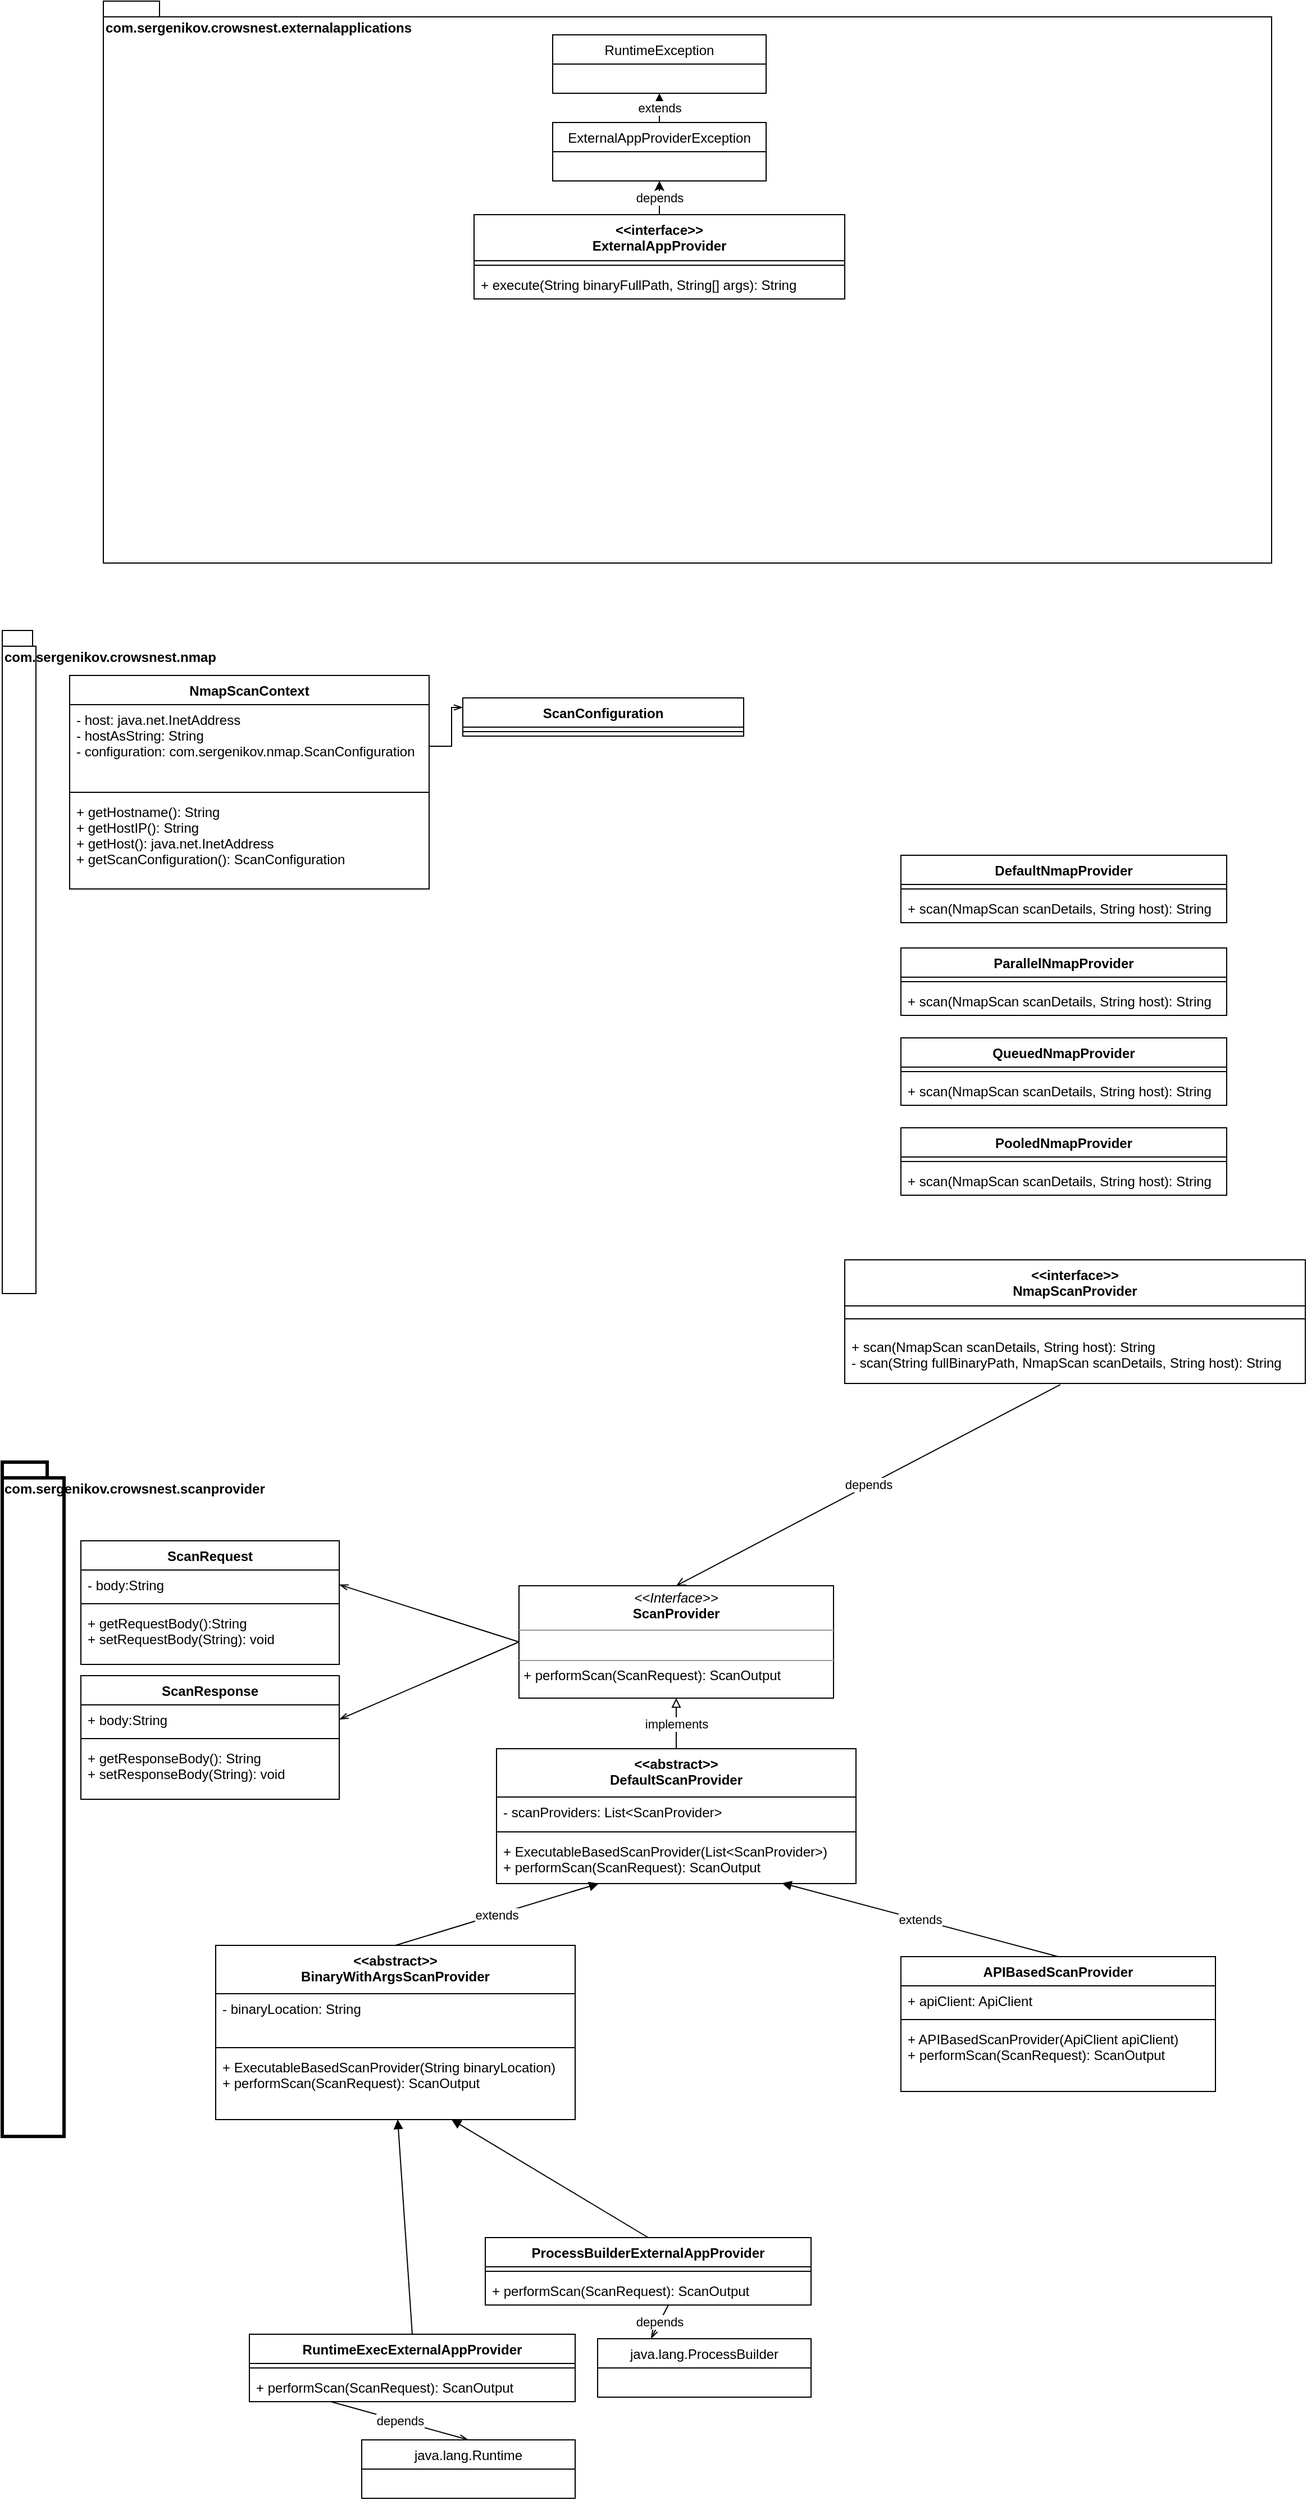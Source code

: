 <mxfile version="12.4.9" type="github">
  <diagram id="Y3RxO3wo1RpEfnBcbCYj" name="Page-1">
    <mxGraphModel dx="2272" dy="1774" grid="1" gridSize="10" guides="1" tooltips="1" connect="1" arrows="1" fold="1" page="1" pageScale="1" pageWidth="850" pageHeight="1100" math="0" shadow="0">
      <root>
        <mxCell id="0"/>
        <mxCell id="1" parent="0"/>
        <mxCell id="76jtfl0mmbRfyjx8TMZe-75" value="com.sergenikov.crowsnest.scanprovider" style="shape=folder;fontStyle=1;spacingTop=10;tabWidth=40;tabHeight=14;tabPosition=left;html=1;align=left;verticalAlign=top;fillColor=#ffffff;gradientColor=none;strokeColor=#000000;strokeWidth=3;" parent="1" vertex="1">
          <mxGeometry x="-510" y="1250" width="55" height="600" as="geometry"/>
        </mxCell>
        <mxCell id="76jtfl0mmbRfyjx8TMZe-11" value="com.sergenikov.crowsnest.nmap" style="shape=folder;fontStyle=1;spacingTop=10;tabWidth=40;tabHeight=14;tabPosition=left;html=1;verticalAlign=top;align=left;" parent="1" vertex="1">
          <mxGeometry x="-510" y="510" width="30" height="590" as="geometry"/>
        </mxCell>
        <mxCell id="76jtfl0mmbRfyjx8TMZe-10" value="com.sergenikov.crowsnest.externalapplications" style="shape=folder;fontStyle=1;spacingTop=10;tabWidth=40;tabHeight=14;tabPosition=left;html=1;verticalAlign=top;align=left;" parent="1" vertex="1">
          <mxGeometry x="-420" y="-50" width="1040" height="500" as="geometry"/>
        </mxCell>
        <mxCell id="76jtfl0mmbRfyjx8TMZe-15" value="depends" style="edgeStyle=orthogonalEdgeStyle;rounded=0;orthogonalLoop=1;jettySize=auto;html=1;exitX=0.5;exitY=0;exitDx=0;exitDy=0;entryX=0.5;entryY=1;entryDx=0;entryDy=0;" parent="1" source="wkFrcLbjLtGa8KK6znvB-7" target="wkFrcLbjLtGa8KK6znvB-16" edge="1">
          <mxGeometry relative="1" as="geometry"/>
        </mxCell>
        <mxCell id="wkFrcLbjLtGa8KK6znvB-7" value="&lt;&lt;interface&gt;&gt;&#xa;ExternalAppProvider" style="swimlane;fontStyle=1;align=center;verticalAlign=top;childLayout=stackLayout;horizontal=1;startSize=41;horizontalStack=0;resizeParent=1;resizeParentMax=0;resizeLast=0;collapsible=1;marginBottom=0;" parent="1" vertex="1">
          <mxGeometry x="-90" y="140" width="330" height="75" as="geometry">
            <mxRectangle x="40" y="60" width="150" height="30" as="alternateBounds"/>
          </mxGeometry>
        </mxCell>
        <mxCell id="wkFrcLbjLtGa8KK6znvB-9" value="" style="line;strokeWidth=1;fillColor=none;align=left;verticalAlign=middle;spacingTop=-1;spacingLeft=3;spacingRight=3;rotatable=0;labelPosition=right;points=[];portConstraint=eastwest;" parent="wkFrcLbjLtGa8KK6znvB-7" vertex="1">
          <mxGeometry y="41" width="330" height="8" as="geometry"/>
        </mxCell>
        <mxCell id="wkFrcLbjLtGa8KK6znvB-10" value="+ execute(String binaryFullPath, String[] args): String" style="text;strokeColor=none;fillColor=none;align=left;verticalAlign=top;spacingLeft=4;spacingRight=4;overflow=hidden;rotatable=0;points=[[0,0.5],[1,0.5]];portConstraint=eastwest;" parent="wkFrcLbjLtGa8KK6znvB-7" vertex="1">
          <mxGeometry y="49" width="330" height="26" as="geometry"/>
        </mxCell>
        <mxCell id="76jtfl0mmbRfyjx8TMZe-22" value="extends" style="edgeStyle=orthogonalEdgeStyle;rounded=0;orthogonalLoop=1;jettySize=auto;html=1;exitX=0.5;exitY=0;exitDx=0;exitDy=0;entryX=0.5;entryY=1;entryDx=0;entryDy=0;endArrow=block;endFill=1;" parent="1" source="wkFrcLbjLtGa8KK6znvB-16" target="76jtfl0mmbRfyjx8TMZe-21" edge="1">
          <mxGeometry relative="1" as="geometry"/>
        </mxCell>
        <mxCell id="wkFrcLbjLtGa8KK6znvB-16" value="ExternalAppProviderException" style="swimlane;fontStyle=0;childLayout=stackLayout;horizontal=1;startSize=26;fillColor=none;horizontalStack=0;resizeParent=1;resizeParentMax=0;resizeLast=0;collapsible=1;marginBottom=0;" parent="1" vertex="1">
          <mxGeometry x="-20" y="58" width="190" height="52" as="geometry"/>
        </mxCell>
        <mxCell id="BNnFlW0df30Jd2aM4DEa-10" style="edgeStyle=none;rounded=0;orthogonalLoop=1;jettySize=auto;html=1;exitX=0.5;exitY=0;exitDx=0;exitDy=0;endArrow=block;endFill=1;" edge="1" parent="1" source="wkFrcLbjLtGa8KK6znvB-21" target="76jtfl0mmbRfyjx8TMZe-61">
          <mxGeometry relative="1" as="geometry"/>
        </mxCell>
        <mxCell id="wkFrcLbjLtGa8KK6znvB-21" value="RuntimeExecExternalAppProvider" style="swimlane;fontStyle=1;align=center;verticalAlign=top;childLayout=stackLayout;horizontal=1;startSize=26;horizontalStack=0;resizeParent=1;resizeParentMax=0;resizeLast=0;collapsible=1;marginBottom=0;" parent="1" vertex="1">
          <mxGeometry x="-290" y="2026" width="290" height="60" as="geometry"/>
        </mxCell>
        <mxCell id="wkFrcLbjLtGa8KK6znvB-23" value="" style="line;strokeWidth=1;fillColor=none;align=left;verticalAlign=middle;spacingTop=-1;spacingLeft=3;spacingRight=3;rotatable=0;labelPosition=right;points=[];portConstraint=eastwest;" parent="wkFrcLbjLtGa8KK6znvB-21" vertex="1">
          <mxGeometry y="26" width="290" height="8" as="geometry"/>
        </mxCell>
        <mxCell id="wkFrcLbjLtGa8KK6znvB-24" value="+ performScan(ScanRequest): ScanOutput" style="text;strokeColor=none;fillColor=none;align=left;verticalAlign=top;spacingLeft=4;spacingRight=4;overflow=hidden;rotatable=0;points=[[0,0.5],[1,0.5]];portConstraint=eastwest;" parent="wkFrcLbjLtGa8KK6znvB-21" vertex="1">
          <mxGeometry y="34" width="290" height="26" as="geometry"/>
        </mxCell>
        <mxCell id="76jtfl0mmbRfyjx8TMZe-82" value="depends" style="edgeStyle=none;rounded=0;orthogonalLoop=1;jettySize=auto;html=1;exitX=0.5;exitY=0;exitDx=0;exitDy=0;entryX=0.25;entryY=1;entryDx=0;entryDy=0;endArrow=none;endFill=0;strokeWidth=1;startArrow=openThin;startFill=0;" parent="1" source="wkFrcLbjLtGa8KK6znvB-32" target="wkFrcLbjLtGa8KK6znvB-21" edge="1">
          <mxGeometry relative="1" as="geometry"/>
        </mxCell>
        <mxCell id="wkFrcLbjLtGa8KK6znvB-32" value="java.lang.Runtime" style="swimlane;fontStyle=0;childLayout=stackLayout;horizontal=1;startSize=26;fillColor=none;horizontalStack=0;resizeParent=1;resizeParentMax=0;resizeLast=0;collapsible=1;marginBottom=0;" parent="1" vertex="1">
          <mxGeometry x="-190" y="2120" width="190" height="52" as="geometry"/>
        </mxCell>
        <mxCell id="wkFrcLbjLtGa8KK6znvB-41" value="&lt;&lt;interface&gt;&gt;&#xa;NmapScanProvider" style="swimlane;fontStyle=1;align=center;verticalAlign=top;childLayout=stackLayout;horizontal=1;startSize=41;horizontalStack=0;resizeParent=1;resizeParentMax=0;resizeLast=0;collapsible=1;marginBottom=0;" parent="1" vertex="1">
          <mxGeometry x="240" y="1070" width="410" height="110" as="geometry">
            <mxRectangle x="40" y="60" width="150" height="30" as="alternateBounds"/>
          </mxGeometry>
        </mxCell>
        <mxCell id="wkFrcLbjLtGa8KK6znvB-42" value="" style="line;strokeWidth=1;fillColor=none;align=left;verticalAlign=middle;spacingTop=-1;spacingLeft=3;spacingRight=3;rotatable=0;labelPosition=right;points=[];portConstraint=eastwest;" parent="wkFrcLbjLtGa8KK6znvB-41" vertex="1">
          <mxGeometry y="41" width="410" height="23" as="geometry"/>
        </mxCell>
        <mxCell id="wkFrcLbjLtGa8KK6znvB-43" value="+ scan(NmapScan scanDetails, String host): String&#xa;- scan(String fullBinaryPath, NmapScan scanDetails, String host): String" style="text;strokeColor=none;fillColor=none;align=left;verticalAlign=top;spacingLeft=4;spacingRight=4;overflow=hidden;rotatable=0;points=[[0,0.5],[1,0.5]];portConstraint=eastwest;" parent="wkFrcLbjLtGa8KK6znvB-41" vertex="1">
          <mxGeometry y="64" width="410" height="46" as="geometry"/>
        </mxCell>
        <mxCell id="wkFrcLbjLtGa8KK6znvB-44" value="DefaultNmapProvider" style="swimlane;fontStyle=1;align=center;verticalAlign=top;childLayout=stackLayout;horizontal=1;startSize=26;horizontalStack=0;resizeParent=1;resizeParentMax=0;resizeLast=0;collapsible=1;marginBottom=0;" parent="1" vertex="1">
          <mxGeometry x="290" y="710" width="290" height="60" as="geometry"/>
        </mxCell>
        <mxCell id="wkFrcLbjLtGa8KK6znvB-45" value="" style="line;strokeWidth=1;fillColor=none;align=left;verticalAlign=middle;spacingTop=-1;spacingLeft=3;spacingRight=3;rotatable=0;labelPosition=right;points=[];portConstraint=eastwest;" parent="wkFrcLbjLtGa8KK6znvB-44" vertex="1">
          <mxGeometry y="26" width="290" height="8" as="geometry"/>
        </mxCell>
        <mxCell id="wkFrcLbjLtGa8KK6znvB-46" value="+ scan(NmapScan scanDetails, String host): String" style="text;strokeColor=none;fillColor=none;align=left;verticalAlign=top;spacingLeft=4;spacingRight=4;overflow=hidden;rotatable=0;points=[[0,0.5],[1,0.5]];portConstraint=eastwest;" parent="wkFrcLbjLtGa8KK6znvB-44" vertex="1">
          <mxGeometry y="34" width="290" height="26" as="geometry"/>
        </mxCell>
        <mxCell id="76jtfl0mmbRfyjx8TMZe-1" value="ParallelNmapProvider" style="swimlane;fontStyle=1;align=center;verticalAlign=top;childLayout=stackLayout;horizontal=1;startSize=26;horizontalStack=0;resizeParent=1;resizeParentMax=0;resizeLast=0;collapsible=1;marginBottom=0;" parent="1" vertex="1">
          <mxGeometry x="290" y="792.5" width="290" height="60" as="geometry"/>
        </mxCell>
        <mxCell id="76jtfl0mmbRfyjx8TMZe-2" value="" style="line;strokeWidth=1;fillColor=none;align=left;verticalAlign=middle;spacingTop=-1;spacingLeft=3;spacingRight=3;rotatable=0;labelPosition=right;points=[];portConstraint=eastwest;" parent="76jtfl0mmbRfyjx8TMZe-1" vertex="1">
          <mxGeometry y="26" width="290" height="8" as="geometry"/>
        </mxCell>
        <mxCell id="76jtfl0mmbRfyjx8TMZe-3" value="+ scan(NmapScan scanDetails, String host): String" style="text;strokeColor=none;fillColor=none;align=left;verticalAlign=top;spacingLeft=4;spacingRight=4;overflow=hidden;rotatable=0;points=[[0,0.5],[1,0.5]];portConstraint=eastwest;" parent="76jtfl0mmbRfyjx8TMZe-1" vertex="1">
          <mxGeometry y="34" width="290" height="26" as="geometry"/>
        </mxCell>
        <mxCell id="76jtfl0mmbRfyjx8TMZe-4" value="QueuedNmapProvider" style="swimlane;fontStyle=1;align=center;verticalAlign=top;childLayout=stackLayout;horizontal=1;startSize=26;horizontalStack=0;resizeParent=1;resizeParentMax=0;resizeLast=0;collapsible=1;marginBottom=0;" parent="1" vertex="1">
          <mxGeometry x="290" y="872.5" width="290" height="60" as="geometry"/>
        </mxCell>
        <mxCell id="76jtfl0mmbRfyjx8TMZe-5" value="" style="line;strokeWidth=1;fillColor=none;align=left;verticalAlign=middle;spacingTop=-1;spacingLeft=3;spacingRight=3;rotatable=0;labelPosition=right;points=[];portConstraint=eastwest;" parent="76jtfl0mmbRfyjx8TMZe-4" vertex="1">
          <mxGeometry y="26" width="290" height="8" as="geometry"/>
        </mxCell>
        <mxCell id="76jtfl0mmbRfyjx8TMZe-6" value="+ scan(NmapScan scanDetails, String host): String" style="text;strokeColor=none;fillColor=none;align=left;verticalAlign=top;spacingLeft=4;spacingRight=4;overflow=hidden;rotatable=0;points=[[0,0.5],[1,0.5]];portConstraint=eastwest;" parent="76jtfl0mmbRfyjx8TMZe-4" vertex="1">
          <mxGeometry y="34" width="290" height="26" as="geometry"/>
        </mxCell>
        <mxCell id="76jtfl0mmbRfyjx8TMZe-7" value="PooledNmapProvider" style="swimlane;fontStyle=1;align=center;verticalAlign=top;childLayout=stackLayout;horizontal=1;startSize=26;horizontalStack=0;resizeParent=1;resizeParentMax=0;resizeLast=0;collapsible=1;marginBottom=0;" parent="1" vertex="1">
          <mxGeometry x="290" y="952.5" width="290" height="60" as="geometry"/>
        </mxCell>
        <mxCell id="76jtfl0mmbRfyjx8TMZe-8" value="" style="line;strokeWidth=1;fillColor=none;align=left;verticalAlign=middle;spacingTop=-1;spacingLeft=3;spacingRight=3;rotatable=0;labelPosition=right;points=[];portConstraint=eastwest;" parent="76jtfl0mmbRfyjx8TMZe-7" vertex="1">
          <mxGeometry y="26" width="290" height="8" as="geometry"/>
        </mxCell>
        <mxCell id="76jtfl0mmbRfyjx8TMZe-9" value="+ scan(NmapScan scanDetails, String host): String" style="text;strokeColor=none;fillColor=none;align=left;verticalAlign=top;spacingLeft=4;spacingRight=4;overflow=hidden;rotatable=0;points=[[0,0.5],[1,0.5]];portConstraint=eastwest;" parent="76jtfl0mmbRfyjx8TMZe-7" vertex="1">
          <mxGeometry y="34" width="290" height="26" as="geometry"/>
        </mxCell>
        <mxCell id="76jtfl0mmbRfyjx8TMZe-79" value="depends" style="edgeStyle=none;rounded=0;orthogonalLoop=1;jettySize=auto;html=1;exitX=0.562;exitY=1;exitDx=0;exitDy=0;entryX=0.25;entryY=0;entryDx=0;entryDy=0;endArrow=openThin;endFill=0;strokeWidth=1;exitPerimeter=0;" parent="1" source="76jtfl0mmbRfyjx8TMZe-14" target="76jtfl0mmbRfyjx8TMZe-18" edge="1">
          <mxGeometry relative="1" as="geometry"/>
        </mxCell>
        <mxCell id="BNnFlW0df30Jd2aM4DEa-9" style="edgeStyle=none;rounded=0;orthogonalLoop=1;jettySize=auto;html=1;exitX=0.5;exitY=0;exitDx=0;exitDy=0;endArrow=block;endFill=1;" edge="1" parent="1" source="76jtfl0mmbRfyjx8TMZe-12" target="76jtfl0mmbRfyjx8TMZe-61">
          <mxGeometry relative="1" as="geometry"/>
        </mxCell>
        <mxCell id="76jtfl0mmbRfyjx8TMZe-12" value="ProcessBuilderExternalAppProvider" style="swimlane;fontStyle=1;align=center;verticalAlign=top;childLayout=stackLayout;horizontal=1;startSize=26;horizontalStack=0;resizeParent=1;resizeParentMax=0;resizeLast=0;collapsible=1;marginBottom=0;" parent="1" vertex="1">
          <mxGeometry x="-80" y="1940" width="290" height="60" as="geometry"/>
        </mxCell>
        <mxCell id="76jtfl0mmbRfyjx8TMZe-13" value="" style="line;strokeWidth=1;fillColor=none;align=left;verticalAlign=middle;spacingTop=-1;spacingLeft=3;spacingRight=3;rotatable=0;labelPosition=right;points=[];portConstraint=eastwest;" parent="76jtfl0mmbRfyjx8TMZe-12" vertex="1">
          <mxGeometry y="26" width="290" height="8" as="geometry"/>
        </mxCell>
        <mxCell id="76jtfl0mmbRfyjx8TMZe-14" value="+ performScan(ScanRequest): ScanOutput" style="text;strokeColor=none;fillColor=none;align=left;verticalAlign=top;spacingLeft=4;spacingRight=4;overflow=hidden;rotatable=0;points=[[0,0.5],[1,0.5]];portConstraint=eastwest;" parent="76jtfl0mmbRfyjx8TMZe-12" vertex="1">
          <mxGeometry y="34" width="290" height="26" as="geometry"/>
        </mxCell>
        <mxCell id="76jtfl0mmbRfyjx8TMZe-18" value="java.lang.ProcessBuilder" style="swimlane;fontStyle=0;childLayout=stackLayout;horizontal=1;startSize=26;fillColor=none;horizontalStack=0;resizeParent=1;resizeParentMax=0;resizeLast=0;collapsible=1;marginBottom=0;" parent="1" vertex="1">
          <mxGeometry x="20" y="2030" width="190" height="52" as="geometry"/>
        </mxCell>
        <mxCell id="76jtfl0mmbRfyjx8TMZe-21" value="RuntimeException" style="swimlane;fontStyle=0;childLayout=stackLayout;horizontal=1;startSize=26;fillColor=none;horizontalStack=0;resizeParent=1;resizeParentMax=0;resizeLast=0;collapsible=1;marginBottom=0;" parent="1" vertex="1">
          <mxGeometry x="-20" y="-20" width="190" height="52" as="geometry"/>
        </mxCell>
        <mxCell id="76jtfl0mmbRfyjx8TMZe-23" value="NmapScanContext" style="swimlane;fontStyle=1;align=center;verticalAlign=top;childLayout=stackLayout;horizontal=1;startSize=26;horizontalStack=0;resizeParent=1;resizeParentMax=0;resizeLast=0;collapsible=1;marginBottom=0;" parent="1" vertex="1">
          <mxGeometry x="-450" y="550" width="320" height="190" as="geometry"/>
        </mxCell>
        <mxCell id="76jtfl0mmbRfyjx8TMZe-24" value="- host: java.net.InetAddress&#xa;- hostAsString: String&#xa;- configuration: com.sergenikov.nmap.ScanConfiguration&#xa;&#xa;" style="text;strokeColor=none;fillColor=none;align=left;verticalAlign=top;spacingLeft=4;spacingRight=4;overflow=hidden;rotatable=0;points=[[0,0.5],[1,0.5]];portConstraint=eastwest;" parent="76jtfl0mmbRfyjx8TMZe-23" vertex="1">
          <mxGeometry y="26" width="320" height="74" as="geometry"/>
        </mxCell>
        <mxCell id="76jtfl0mmbRfyjx8TMZe-25" value="" style="line;strokeWidth=1;fillColor=none;align=left;verticalAlign=middle;spacingTop=-1;spacingLeft=3;spacingRight=3;rotatable=0;labelPosition=right;points=[];portConstraint=eastwest;" parent="76jtfl0mmbRfyjx8TMZe-23" vertex="1">
          <mxGeometry y="100" width="320" height="8" as="geometry"/>
        </mxCell>
        <mxCell id="76jtfl0mmbRfyjx8TMZe-26" value="+ getHostname(): String&#xa;+ getHostIP(): String&#xa;+ getHost(): java.net.InetAddress&#xa;+ getScanConfiguration(): ScanConfiguration&#xa;" style="text;strokeColor=none;fillColor=none;align=left;verticalAlign=top;spacingLeft=4;spacingRight=4;overflow=hidden;rotatable=0;points=[[0,0.5],[1,0.5]];portConstraint=eastwest;" parent="76jtfl0mmbRfyjx8TMZe-23" vertex="1">
          <mxGeometry y="108" width="320" height="82" as="geometry"/>
        </mxCell>
        <mxCell id="76jtfl0mmbRfyjx8TMZe-27" value="ScanConfiguration" style="swimlane;fontStyle=1;align=center;verticalAlign=top;childLayout=stackLayout;horizontal=1;startSize=26;horizontalStack=0;resizeParent=1;resizeParentMax=0;resizeLast=0;collapsible=1;marginBottom=0;" parent="1" vertex="1">
          <mxGeometry x="-100" y="570" width="250" height="34" as="geometry"/>
        </mxCell>
        <mxCell id="76jtfl0mmbRfyjx8TMZe-29" value="" style="line;strokeWidth=1;fillColor=none;align=left;verticalAlign=middle;spacingTop=-1;spacingLeft=3;spacingRight=3;rotatable=0;labelPosition=right;points=[];portConstraint=eastwest;" parent="76jtfl0mmbRfyjx8TMZe-27" vertex="1">
          <mxGeometry y="26" width="250" height="8" as="geometry"/>
        </mxCell>
        <mxCell id="76jtfl0mmbRfyjx8TMZe-31" style="edgeStyle=orthogonalEdgeStyle;rounded=0;orthogonalLoop=1;jettySize=auto;html=1;exitX=1;exitY=0.5;exitDx=0;exitDy=0;entryX=0;entryY=0.25;entryDx=0;entryDy=0;endArrow=openThin;endFill=0;" parent="1" source="76jtfl0mmbRfyjx8TMZe-24" target="76jtfl0mmbRfyjx8TMZe-27" edge="1">
          <mxGeometry relative="1" as="geometry"/>
        </mxCell>
        <mxCell id="76jtfl0mmbRfyjx8TMZe-68" style="edgeStyle=none;rounded=0;orthogonalLoop=1;jettySize=auto;html=1;exitX=0;exitY=0.5;exitDx=0;exitDy=0;entryX=1;entryY=0.5;entryDx=0;entryDy=0;endArrow=openThin;endFill=0;strokeWidth=1;" parent="1" source="76jtfl0mmbRfyjx8TMZe-44" target="76jtfl0mmbRfyjx8TMZe-46" edge="1">
          <mxGeometry relative="1" as="geometry"/>
        </mxCell>
        <mxCell id="76jtfl0mmbRfyjx8TMZe-69" style="edgeStyle=none;rounded=0;orthogonalLoop=1;jettySize=auto;html=1;exitX=0;exitY=0.5;exitDx=0;exitDy=0;entryX=1;entryY=0.5;entryDx=0;entryDy=0;endArrow=openThin;endFill=0;strokeWidth=1;" parent="1" source="76jtfl0mmbRfyjx8TMZe-44" target="76jtfl0mmbRfyjx8TMZe-50" edge="1">
          <mxGeometry relative="1" as="geometry"/>
        </mxCell>
        <mxCell id="76jtfl0mmbRfyjx8TMZe-95" value="depends" style="edgeStyle=none;rounded=0;orthogonalLoop=1;jettySize=auto;html=1;exitX=0.5;exitY=0;exitDx=0;exitDy=0;entryX=0.468;entryY=1.022;entryDx=0;entryDy=0;entryPerimeter=0;startArrow=open;startFill=0;endArrow=none;endFill=0;strokeWidth=1;" parent="1" source="76jtfl0mmbRfyjx8TMZe-44" target="wkFrcLbjLtGa8KK6znvB-43" edge="1">
          <mxGeometry relative="1" as="geometry"/>
        </mxCell>
        <mxCell id="76jtfl0mmbRfyjx8TMZe-44" value="&lt;p style=&quot;margin: 0px ; margin-top: 4px ; text-align: center&quot;&gt;&lt;i&gt;&amp;lt;&amp;lt;Interface&amp;gt;&amp;gt;&lt;/i&gt;&lt;br&gt;&lt;b&gt;ScanProvider&lt;/b&gt;&lt;/p&gt;&lt;hr size=&quot;1&quot;&gt;&lt;p style=&quot;margin: 0px ; margin-left: 4px&quot;&gt;&lt;br&gt;&lt;/p&gt;&lt;hr size=&quot;1&quot;&gt;&lt;p style=&quot;margin: 0px ; margin-left: 4px&quot;&gt;+ performScan(ScanRequest): ScanOutput&lt;br&gt;&lt;/p&gt;" style="verticalAlign=top;align=left;overflow=fill;fontSize=12;fontFamily=Helvetica;html=1;" parent="1" vertex="1">
          <mxGeometry x="-50" y="1360" width="280" height="100" as="geometry"/>
        </mxCell>
        <mxCell id="76jtfl0mmbRfyjx8TMZe-45" value="ScanRequest" style="swimlane;fontStyle=1;align=center;verticalAlign=top;childLayout=stackLayout;horizontal=1;startSize=26;horizontalStack=0;resizeParent=1;resizeParentMax=0;resizeLast=0;collapsible=1;marginBottom=0;" parent="1" vertex="1">
          <mxGeometry x="-440" y="1320" width="230" height="110" as="geometry"/>
        </mxCell>
        <mxCell id="76jtfl0mmbRfyjx8TMZe-46" value="- body:String" style="text;strokeColor=none;fillColor=none;align=left;verticalAlign=top;spacingLeft=4;spacingRight=4;overflow=hidden;rotatable=0;points=[[0,0.5],[1,0.5]];portConstraint=eastwest;" parent="76jtfl0mmbRfyjx8TMZe-45" vertex="1">
          <mxGeometry y="26" width="230" height="26" as="geometry"/>
        </mxCell>
        <mxCell id="76jtfl0mmbRfyjx8TMZe-47" value="" style="line;strokeWidth=1;fillColor=none;align=left;verticalAlign=middle;spacingTop=-1;spacingLeft=3;spacingRight=3;rotatable=0;labelPosition=right;points=[];portConstraint=eastwest;" parent="76jtfl0mmbRfyjx8TMZe-45" vertex="1">
          <mxGeometry y="52" width="230" height="8" as="geometry"/>
        </mxCell>
        <mxCell id="76jtfl0mmbRfyjx8TMZe-48" value="+ getRequestBody():String&#xa;+ setRequestBody(String): void&#xa;" style="text;strokeColor=none;fillColor=none;align=left;verticalAlign=top;spacingLeft=4;spacingRight=4;overflow=hidden;rotatable=0;points=[[0,0.5],[1,0.5]];portConstraint=eastwest;" parent="76jtfl0mmbRfyjx8TMZe-45" vertex="1">
          <mxGeometry y="60" width="230" height="50" as="geometry"/>
        </mxCell>
        <mxCell id="76jtfl0mmbRfyjx8TMZe-49" value="ScanResponse" style="swimlane;fontStyle=1;align=center;verticalAlign=top;childLayout=stackLayout;horizontal=1;startSize=26;horizontalStack=0;resizeParent=1;resizeParentMax=0;resizeLast=0;collapsible=1;marginBottom=0;" parent="1" vertex="1">
          <mxGeometry x="-440" y="1440" width="230" height="110" as="geometry"/>
        </mxCell>
        <mxCell id="76jtfl0mmbRfyjx8TMZe-50" value="+ body:String" style="text;align=left;verticalAlign=top;spacingLeft=4;spacingRight=4;overflow=hidden;rotatable=0;points=[[0,0.5],[1,0.5]];portConstraint=eastwest;" parent="76jtfl0mmbRfyjx8TMZe-49" vertex="1">
          <mxGeometry y="26" width="230" height="26" as="geometry"/>
        </mxCell>
        <mxCell id="76jtfl0mmbRfyjx8TMZe-51" value="" style="line;strokeWidth=1;fillColor=none;align=left;verticalAlign=middle;spacingTop=-1;spacingLeft=3;spacingRight=3;rotatable=0;labelPosition=right;points=[];portConstraint=eastwest;" parent="76jtfl0mmbRfyjx8TMZe-49" vertex="1">
          <mxGeometry y="52" width="230" height="8" as="geometry"/>
        </mxCell>
        <mxCell id="76jtfl0mmbRfyjx8TMZe-52" value="+ getResponseBody(): String&#xa;+ setResponseBody(String): void" style="text;strokeColor=none;fillColor=none;align=left;verticalAlign=top;spacingLeft=4;spacingRight=4;overflow=hidden;rotatable=0;points=[[0,0.5],[1,0.5]];portConstraint=eastwest;" parent="76jtfl0mmbRfyjx8TMZe-49" vertex="1">
          <mxGeometry y="60" width="230" height="50" as="geometry"/>
        </mxCell>
        <mxCell id="BNnFlW0df30Jd2aM4DEa-7" value="extends" style="edgeStyle=none;rounded=0;orthogonalLoop=1;jettySize=auto;html=1;exitX=0.5;exitY=0;exitDx=0;exitDy=0;endArrow=block;endFill=1;" edge="1" parent="1" source="76jtfl0mmbRfyjx8TMZe-58" target="BNnFlW0df30Jd2aM4DEa-4">
          <mxGeometry relative="1" as="geometry"/>
        </mxCell>
        <mxCell id="76jtfl0mmbRfyjx8TMZe-58" value="&lt;&lt;abstract&gt;&gt;&#xa;BinaryWithArgsScanProvider" style="swimlane;fontStyle=1;align=center;verticalAlign=top;childLayout=stackLayout;horizontal=1;startSize=43;horizontalStack=0;resizeParent=1;resizeParentMax=0;resizeLast=0;collapsible=1;marginBottom=0;" parent="1" vertex="1">
          <mxGeometry x="-320" y="1680" width="320" height="155" as="geometry"/>
        </mxCell>
        <mxCell id="76jtfl0mmbRfyjx8TMZe-59" value="- binaryLocation: String" style="text;strokeColor=none;fillColor=none;align=left;verticalAlign=top;spacingLeft=4;spacingRight=4;overflow=hidden;rotatable=0;points=[[0,0.5],[1,0.5]];portConstraint=eastwest;" parent="76jtfl0mmbRfyjx8TMZe-58" vertex="1">
          <mxGeometry y="43" width="320" height="44" as="geometry"/>
        </mxCell>
        <mxCell id="76jtfl0mmbRfyjx8TMZe-60" value="" style="line;strokeWidth=1;fillColor=none;align=left;verticalAlign=middle;spacingTop=-1;spacingLeft=3;spacingRight=3;rotatable=0;labelPosition=right;points=[];portConstraint=eastwest;" parent="76jtfl0mmbRfyjx8TMZe-58" vertex="1">
          <mxGeometry y="87" width="320" height="8" as="geometry"/>
        </mxCell>
        <mxCell id="76jtfl0mmbRfyjx8TMZe-61" value="+ ExecutableBasedScanProvider(String binaryLocation)&#xa;+ performScan(ScanRequest): ScanOutput" style="text;strokeColor=none;fillColor=none;align=left;verticalAlign=top;spacingLeft=4;spacingRight=4;overflow=hidden;rotatable=0;points=[[0,0.5],[1,0.5]];portConstraint=eastwest;" parent="76jtfl0mmbRfyjx8TMZe-58" vertex="1">
          <mxGeometry y="95" width="320" height="60" as="geometry"/>
        </mxCell>
        <mxCell id="BNnFlW0df30Jd2aM4DEa-8" value="extends" style="edgeStyle=none;rounded=0;orthogonalLoop=1;jettySize=auto;html=1;exitX=0.5;exitY=0;exitDx=0;exitDy=0;entryX=0.794;entryY=0.99;entryDx=0;entryDy=0;entryPerimeter=0;endArrow=block;endFill=1;" edge="1" parent="1" source="76jtfl0mmbRfyjx8TMZe-62" target="BNnFlW0df30Jd2aM4DEa-4">
          <mxGeometry relative="1" as="geometry"/>
        </mxCell>
        <mxCell id="76jtfl0mmbRfyjx8TMZe-62" value="APIBasedScanProvider" style="swimlane;fontStyle=1;align=center;verticalAlign=top;childLayout=stackLayout;horizontal=1;startSize=26;horizontalStack=0;resizeParent=1;resizeParentMax=0;resizeLast=0;collapsible=1;marginBottom=0;" parent="1" vertex="1">
          <mxGeometry x="290" y="1690" width="280" height="120" as="geometry"/>
        </mxCell>
        <mxCell id="76jtfl0mmbRfyjx8TMZe-63" value="+ apiClient: ApiClient" style="text;strokeColor=none;fillColor=none;align=left;verticalAlign=top;spacingLeft=4;spacingRight=4;overflow=hidden;rotatable=0;points=[[0,0.5],[1,0.5]];portConstraint=eastwest;" parent="76jtfl0mmbRfyjx8TMZe-62" vertex="1">
          <mxGeometry y="26" width="280" height="26" as="geometry"/>
        </mxCell>
        <mxCell id="76jtfl0mmbRfyjx8TMZe-64" value="" style="line;strokeWidth=1;fillColor=none;align=left;verticalAlign=middle;spacingTop=-1;spacingLeft=3;spacingRight=3;rotatable=0;labelPosition=right;points=[];portConstraint=eastwest;" parent="76jtfl0mmbRfyjx8TMZe-62" vertex="1">
          <mxGeometry y="52" width="280" height="8" as="geometry"/>
        </mxCell>
        <mxCell id="76jtfl0mmbRfyjx8TMZe-65" value="+ APIBasedScanProvider(ApiClient apiClient)&#xa;+ performScan(ScanRequest): ScanOutput" style="text;strokeColor=none;fillColor=none;align=left;verticalAlign=top;spacingLeft=4;spacingRight=4;overflow=hidden;rotatable=0;points=[[0,0.5],[1,0.5]];portConstraint=eastwest;" parent="76jtfl0mmbRfyjx8TMZe-62" vertex="1">
          <mxGeometry y="60" width="280" height="60" as="geometry"/>
        </mxCell>
        <mxCell id="BNnFlW0df30Jd2aM4DEa-11" value="implements" style="edgeStyle=none;rounded=0;orthogonalLoop=1;jettySize=auto;html=1;exitX=0.5;exitY=0;exitDx=0;exitDy=0;startArrow=none;startFill=0;endArrow=block;endFill=0;" edge="1" parent="1" source="BNnFlW0df30Jd2aM4DEa-1" target="76jtfl0mmbRfyjx8TMZe-44">
          <mxGeometry relative="1" as="geometry"/>
        </mxCell>
        <mxCell id="BNnFlW0df30Jd2aM4DEa-1" value="&lt;&lt;abstract&gt;&gt;&#xa;DefaultScanProvider" style="swimlane;fontStyle=1;align=center;verticalAlign=top;childLayout=stackLayout;horizontal=1;startSize=43;horizontalStack=0;resizeParent=1;resizeParentMax=0;resizeLast=0;collapsible=1;marginBottom=0;" vertex="1" parent="1">
          <mxGeometry x="-70" y="1505" width="320" height="120" as="geometry"/>
        </mxCell>
        <mxCell id="BNnFlW0df30Jd2aM4DEa-2" value="- scanProviders: List&lt;ScanProvider&gt;" style="text;strokeColor=none;fillColor=none;align=left;verticalAlign=top;spacingLeft=4;spacingRight=4;overflow=hidden;rotatable=0;points=[[0,0.5],[1,0.5]];portConstraint=eastwest;" vertex="1" parent="BNnFlW0df30Jd2aM4DEa-1">
          <mxGeometry y="43" width="320" height="27" as="geometry"/>
        </mxCell>
        <mxCell id="BNnFlW0df30Jd2aM4DEa-3" value="" style="line;strokeWidth=1;fillColor=none;align=left;verticalAlign=middle;spacingTop=-1;spacingLeft=3;spacingRight=3;rotatable=0;labelPosition=right;points=[];portConstraint=eastwest;" vertex="1" parent="BNnFlW0df30Jd2aM4DEa-1">
          <mxGeometry y="70" width="320" height="8" as="geometry"/>
        </mxCell>
        <mxCell id="BNnFlW0df30Jd2aM4DEa-4" value="+ ExecutableBasedScanProvider(List&lt;ScanProvider&gt;)&#xa;+ performScan(ScanRequest): ScanOutput" style="text;strokeColor=none;fillColor=none;align=left;verticalAlign=top;spacingLeft=4;spacingRight=4;overflow=hidden;rotatable=0;points=[[0,0.5],[1,0.5]];portConstraint=eastwest;" vertex="1" parent="BNnFlW0df30Jd2aM4DEa-1">
          <mxGeometry y="78" width="320" height="42" as="geometry"/>
        </mxCell>
      </root>
    </mxGraphModel>
  </diagram>
</mxfile>
